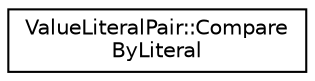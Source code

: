 digraph "Graphical Class Hierarchy"
{
 // LATEX_PDF_SIZE
  edge [fontname="Helvetica",fontsize="10",labelfontname="Helvetica",labelfontsize="10"];
  node [fontname="Helvetica",fontsize="10",shape=record];
  rankdir="LR";
  Node0 [label="ValueLiteralPair::Compare\lByLiteral",height=0.2,width=0.4,color="black", fillcolor="white", style="filled",URL="$structoperations__research_1_1sat_1_1_value_literal_pair_1_1_compare_by_literal.html",tooltip=" "];
}

